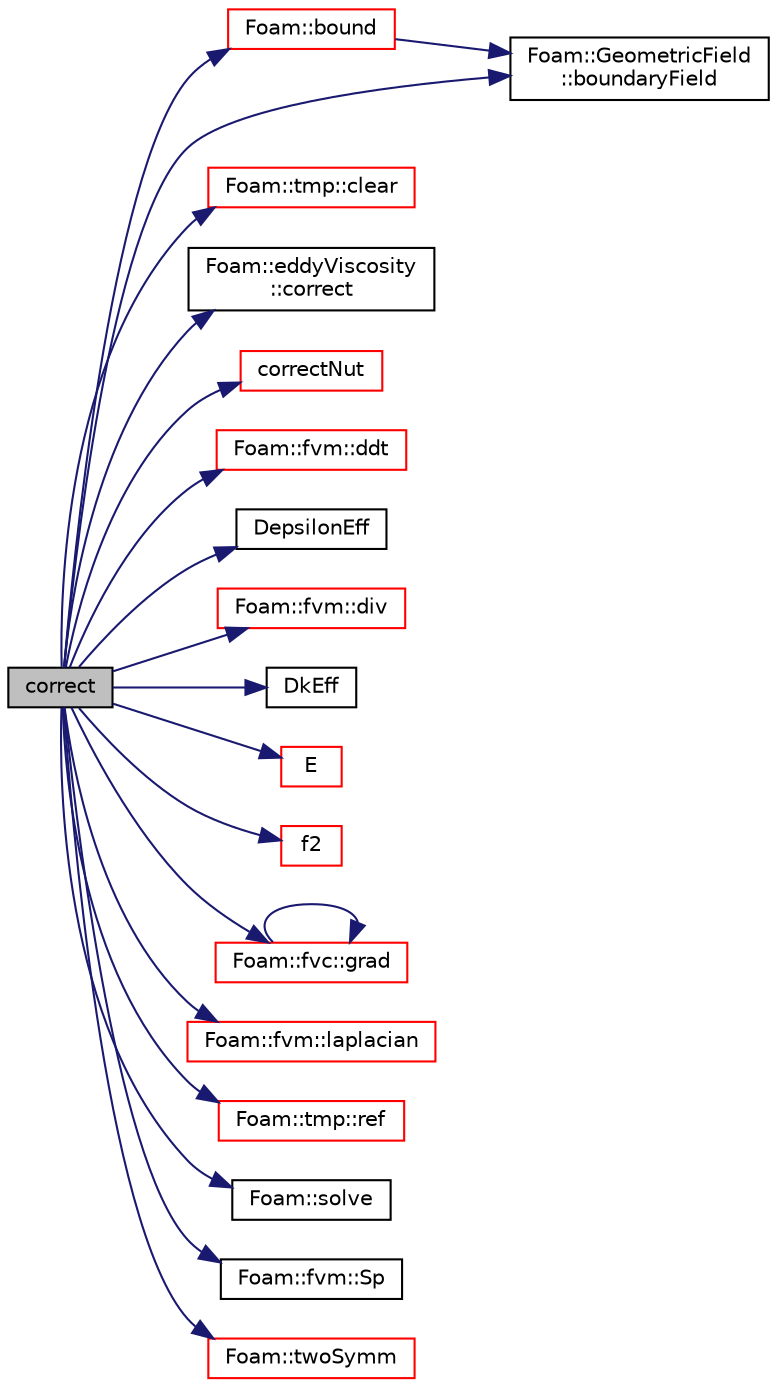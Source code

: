 digraph "correct"
{
  bgcolor="transparent";
  edge [fontname="Helvetica",fontsize="10",labelfontname="Helvetica",labelfontsize="10"];
  node [fontname="Helvetica",fontsize="10",shape=record];
  rankdir="LR";
  Node1 [label="correct",height=0.2,width=0.4,color="black", fillcolor="grey75", style="filled", fontcolor="black"];
  Node1 -> Node2 [color="midnightblue",fontsize="10",style="solid",fontname="Helvetica"];
  Node2 [label="Foam::bound",height=0.2,width=0.4,color="red",URL="$a10758.html#a334b2a2d0ce7997d360f7a018174a077",tooltip="Bound the given scalar field if it has gone unbounded. "];
  Node2 -> Node3 [color="midnightblue",fontsize="10",style="solid",fontname="Helvetica"];
  Node3 [label="Foam::GeometricField\l::boundaryField",height=0.2,width=0.4,color="black",URL="$a00923.html#a3c6c1a789b48ea0c5e8bff64f9c14f2d",tooltip="Return reference to GeometricBoundaryField. "];
  Node1 -> Node3 [color="midnightblue",fontsize="10",style="solid",fontname="Helvetica"];
  Node1 -> Node4 [color="midnightblue",fontsize="10",style="solid",fontname="Helvetica"];
  Node4 [label="Foam::tmp::clear",height=0.2,width=0.4,color="red",URL="$a02631.html#a5b0c20bea8c40bf73b3160cb1e0da350",tooltip="If object pointer points to valid object: "];
  Node1 -> Node5 [color="midnightblue",fontsize="10",style="solid",fontname="Helvetica"];
  Node5 [label="Foam::eddyViscosity\l::correct",height=0.2,width=0.4,color="black",URL="$a00611.html#aa4d8a8ca44f2b13f84ba64733f6e0252",tooltip="Solve the turbulence equations and correct the turbulence viscosity. "];
  Node1 -> Node6 [color="midnightblue",fontsize="10",style="solid",fontname="Helvetica"];
  Node6 [label="correctNut",height=0.2,width=0.4,color="red",URL="$a01313.html#aaffe89433f18f1ee4137486e19219448"];
  Node1 -> Node7 [color="midnightblue",fontsize="10",style="solid",fontname="Helvetica"];
  Node7 [label="Foam::fvm::ddt",height=0.2,width=0.4,color="red",URL="$a10793.html#a2d88eca98ab69b84af7ddb96e35f5a44"];
  Node1 -> Node8 [color="midnightblue",fontsize="10",style="solid",fontname="Helvetica"];
  Node8 [label="DepsilonEff",height=0.2,width=0.4,color="black",URL="$a01313.html#a079cdf9f2588b44fd5c527ee8ecfe640",tooltip="Return the effective diffusivity for epsilon. "];
  Node1 -> Node9 [color="midnightblue",fontsize="10",style="solid",fontname="Helvetica"];
  Node9 [label="Foam::fvm::div",height=0.2,width=0.4,color="red",URL="$a10793.html#a058dd4757c11ae656c8d576632b33d25"];
  Node1 -> Node10 [color="midnightblue",fontsize="10",style="solid",fontname="Helvetica"];
  Node10 [label="DkEff",height=0.2,width=0.4,color="black",URL="$a01313.html#a0421738e5e6436aff0032d30e2197338",tooltip="Return the effective diffusivity for k. "];
  Node1 -> Node11 [color="midnightblue",fontsize="10",style="solid",fontname="Helvetica"];
  Node11 [label="E",height=0.2,width=0.4,color="red",URL="$a01313.html#ae36fcf9ce33e72f375b4a9ca4220591c"];
  Node1 -> Node12 [color="midnightblue",fontsize="10",style="solid",fontname="Helvetica"];
  Node12 [label="f2",height=0.2,width=0.4,color="red",URL="$a01313.html#ab893244a9e9e2f9a604f5be7e54bef9b"];
  Node1 -> Node13 [color="midnightblue",fontsize="10",style="solid",fontname="Helvetica"];
  Node13 [label="Foam::fvc::grad",height=0.2,width=0.4,color="red",URL="$a10792.html#a7c00ec90ecc15ed3005255e42c52827a"];
  Node13 -> Node13 [color="midnightblue",fontsize="10",style="solid",fontname="Helvetica"];
  Node1 -> Node14 [color="midnightblue",fontsize="10",style="solid",fontname="Helvetica"];
  Node14 [label="Foam::fvm::laplacian",height=0.2,width=0.4,color="red",URL="$a10793.html#a05679b154654e47e9f1e2fbd2bc0bae0"];
  Node1 -> Node15 [color="midnightblue",fontsize="10",style="solid",fontname="Helvetica"];
  Node15 [label="Foam::tmp::ref",height=0.2,width=0.4,color="red",URL="$a02631.html#a355da090b61b5b48e7435dec5942b7e9",tooltip="Return non-const reference or generate a fatal error. "];
  Node1 -> Node16 [color="midnightblue",fontsize="10",style="solid",fontname="Helvetica"];
  Node16 [label="Foam::solve",height=0.2,width=0.4,color="black",URL="$a10758.html#a8d0243cca6dbaab978da0126875aa319",tooltip="Solve returning the solution statistics given convergence tolerance. "];
  Node1 -> Node17 [color="midnightblue",fontsize="10",style="solid",fontname="Helvetica"];
  Node17 [label="Foam::fvm::Sp",height=0.2,width=0.4,color="black",URL="$a10793.html#a67e0938495ebeac7ad57361957720554"];
  Node1 -> Node18 [color="midnightblue",fontsize="10",style="solid",fontname="Helvetica"];
  Node18 [label="Foam::twoSymm",height=0.2,width=0.4,color="red",URL="$a10758.html#a446550beb700669a32e76d9b87d5e043"];
}
